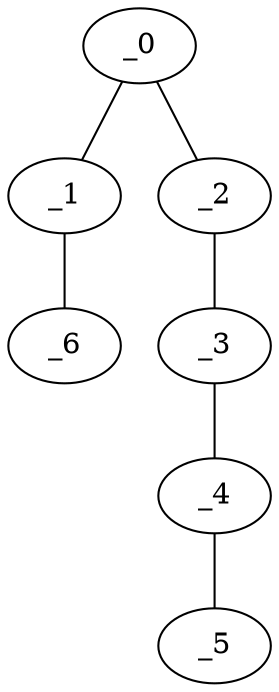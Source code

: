 graph HP1_0058 {
	_0	 [x="0.870122",
		y="3.13662"];
	_1	 [x="0.94",
		y="0.67"];
	_0 -- _1;
	_2	 [x="1.89187",
		y="0.443243"];
	_0 -- _2;
	_6	 [x="0.48342",
		y="2.17806"];
	_1 -- _6;
	_3	 [x="1.95198",
		y="2.73363"];
	_2 -- _3;
	_4	 [x="0.444818",
		y="1.52299"];
	_3 -- _4;
	_5	 [x="2.10292",
		y="1.72624"];
	_4 -- _5;
}

